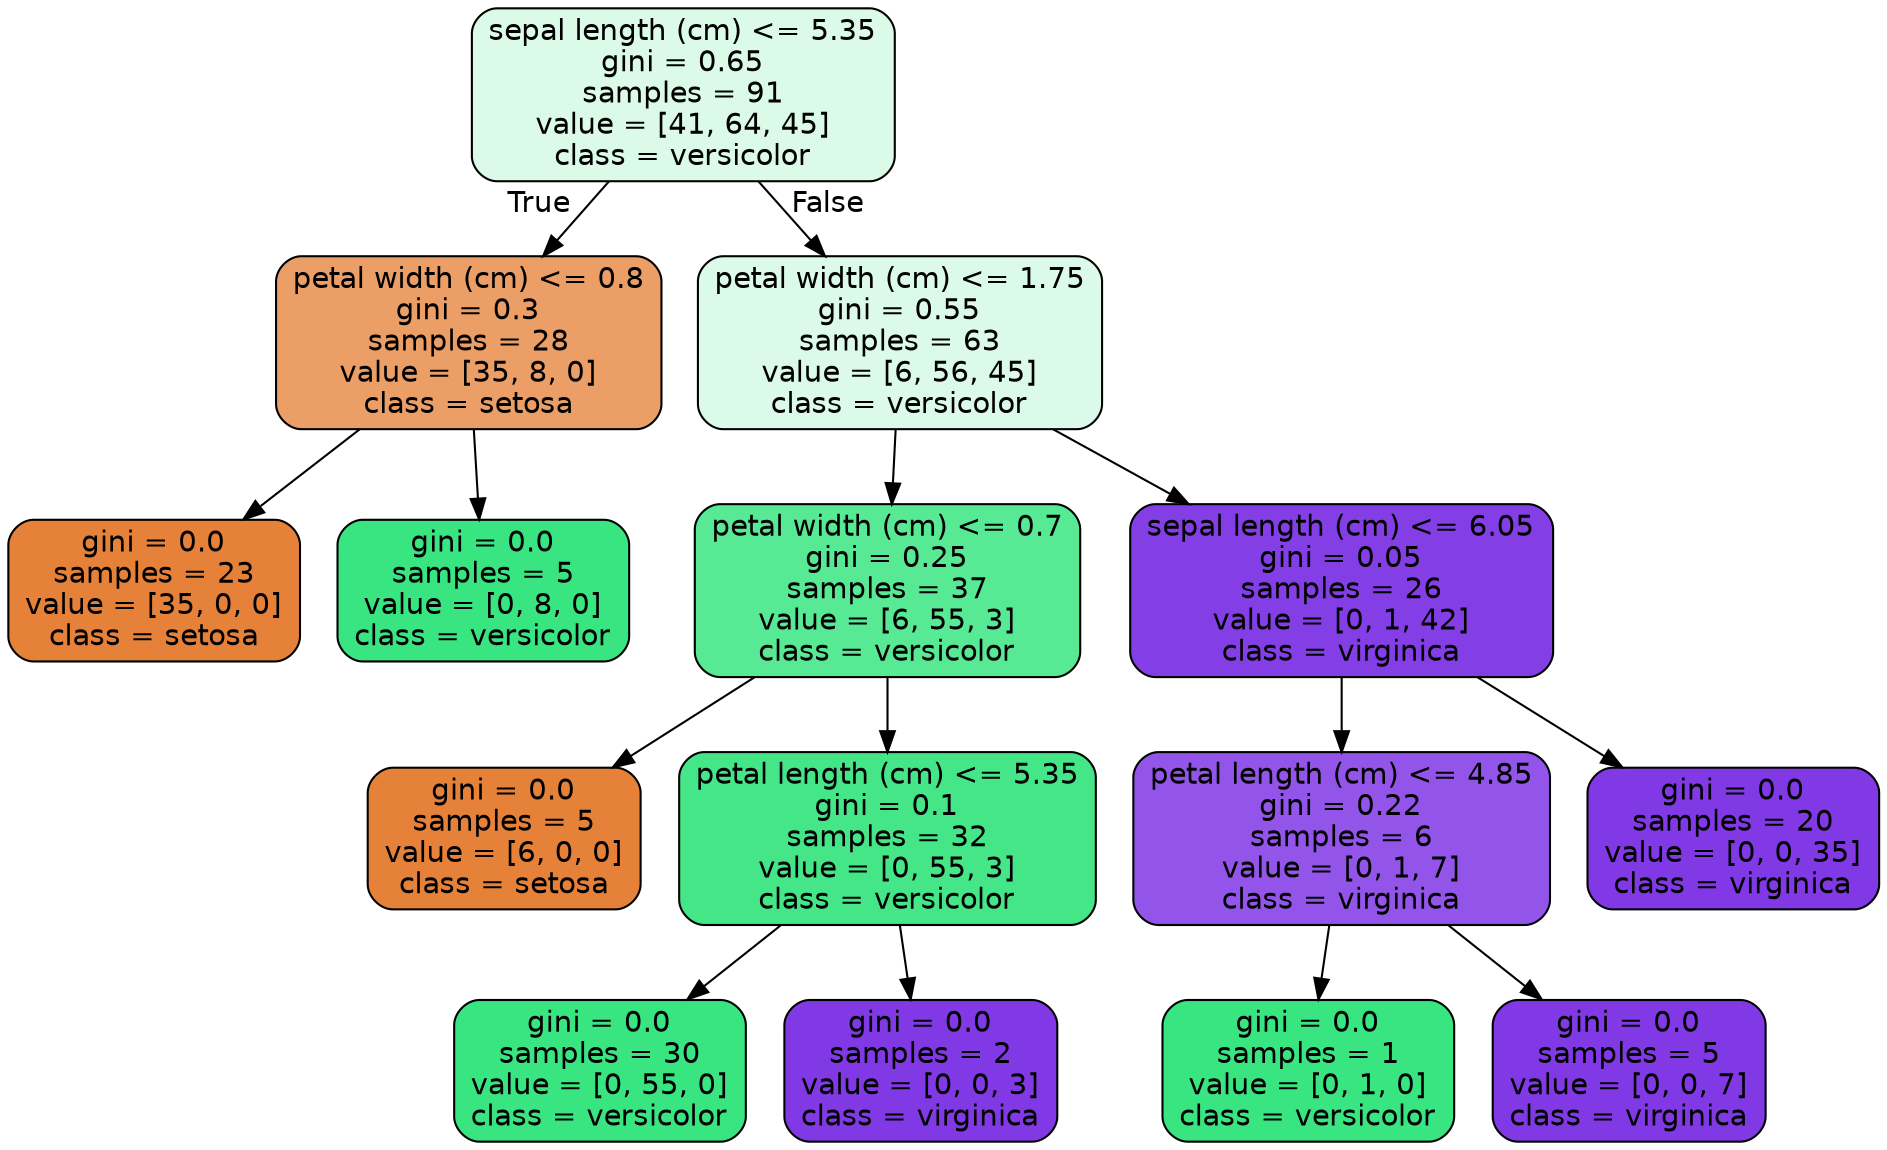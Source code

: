 digraph Tree {
node [shape=box, style="filled, rounded", color="black", fontname="helvetica"] ;
edge [fontname="helvetica"] ;
0 [label="sepal length (cm) <= 5.35\ngini = 0.65\nsamples = 91\nvalue = [41, 64, 45]\nclass = versicolor", fillcolor="#dbfae8"] ;
1 [label="petal width (cm) <= 0.8\ngini = 0.3\nsamples = 28\nvalue = [35, 8, 0]\nclass = setosa", fillcolor="#eb9e66"] ;
0 -> 1 [labeldistance=2.5, labelangle=45, headlabel="True"] ;
2 [label="gini = 0.0\nsamples = 23\nvalue = [35, 0, 0]\nclass = setosa", fillcolor="#e58139"] ;
1 -> 2 ;
3 [label="gini = 0.0\nsamples = 5\nvalue = [0, 8, 0]\nclass = versicolor", fillcolor="#39e581"] ;
1 -> 3 ;
4 [label="petal width (cm) <= 1.75\ngini = 0.55\nsamples = 63\nvalue = [6, 56, 45]\nclass = versicolor", fillcolor="#dcfae9"] ;
0 -> 4 [labeldistance=2.5, labelangle=-45, headlabel="False"] ;
5 [label="petal width (cm) <= 0.7\ngini = 0.25\nsamples = 37\nvalue = [6, 55, 3]\nclass = versicolor", fillcolor="#58e995"] ;
4 -> 5 ;
6 [label="gini = 0.0\nsamples = 5\nvalue = [6, 0, 0]\nclass = setosa", fillcolor="#e58139"] ;
5 -> 6 ;
7 [label="petal length (cm) <= 5.35\ngini = 0.1\nsamples = 32\nvalue = [0, 55, 3]\nclass = versicolor", fillcolor="#44e688"] ;
5 -> 7 ;
8 [label="gini = 0.0\nsamples = 30\nvalue = [0, 55, 0]\nclass = versicolor", fillcolor="#39e581"] ;
7 -> 8 ;
9 [label="gini = 0.0\nsamples = 2\nvalue = [0, 0, 3]\nclass = virginica", fillcolor="#8139e5"] ;
7 -> 9 ;
10 [label="sepal length (cm) <= 6.05\ngini = 0.05\nsamples = 26\nvalue = [0, 1, 42]\nclass = virginica", fillcolor="#843ee6"] ;
4 -> 10 ;
11 [label="petal length (cm) <= 4.85\ngini = 0.22\nsamples = 6\nvalue = [0, 1, 7]\nclass = virginica", fillcolor="#9355e9"] ;
10 -> 11 ;
12 [label="gini = 0.0\nsamples = 1\nvalue = [0, 1, 0]\nclass = versicolor", fillcolor="#39e581"] ;
11 -> 12 ;
13 [label="gini = 0.0\nsamples = 5\nvalue = [0, 0, 7]\nclass = virginica", fillcolor="#8139e5"] ;
11 -> 13 ;
14 [label="gini = 0.0\nsamples = 20\nvalue = [0, 0, 35]\nclass = virginica", fillcolor="#8139e5"] ;
10 -> 14 ;
}